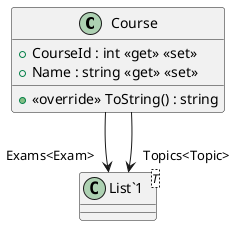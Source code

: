 @startuml
class Course {
    + CourseId : int <<get>> <<set>>
    + Name : string <<get>> <<set>>
    + <<override>> ToString() : string
}
class "List`1"<T> {
}
Course --> "Exams<Exam>" "List`1"
Course --> "Topics<Topic>" "List`1"
@enduml
